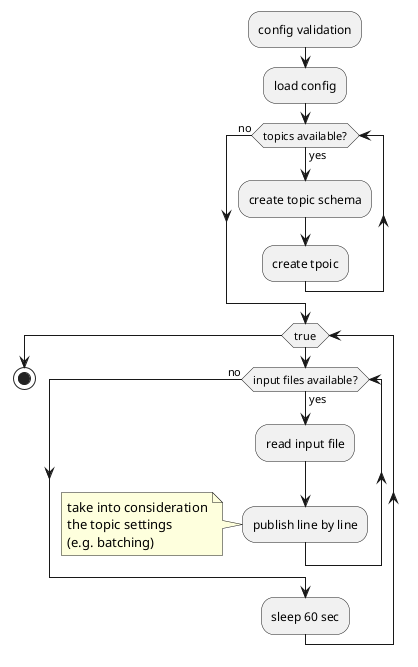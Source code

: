 @startuml
    :config validation;
    :load config;

    while (topics available?) is (yes)
      :create topic schema;
      :create tpoic;
    endwhile (no)

    while (true)
        while (input files available?) is (yes)
          :read input file;
          :publish line by line;
            note left
            take into consideration
            the topic settings 
            (e.g. batching)
            end note
        endwhile (no)
        :sleep 60 sec;
    endwhile
    stop
@enduml
